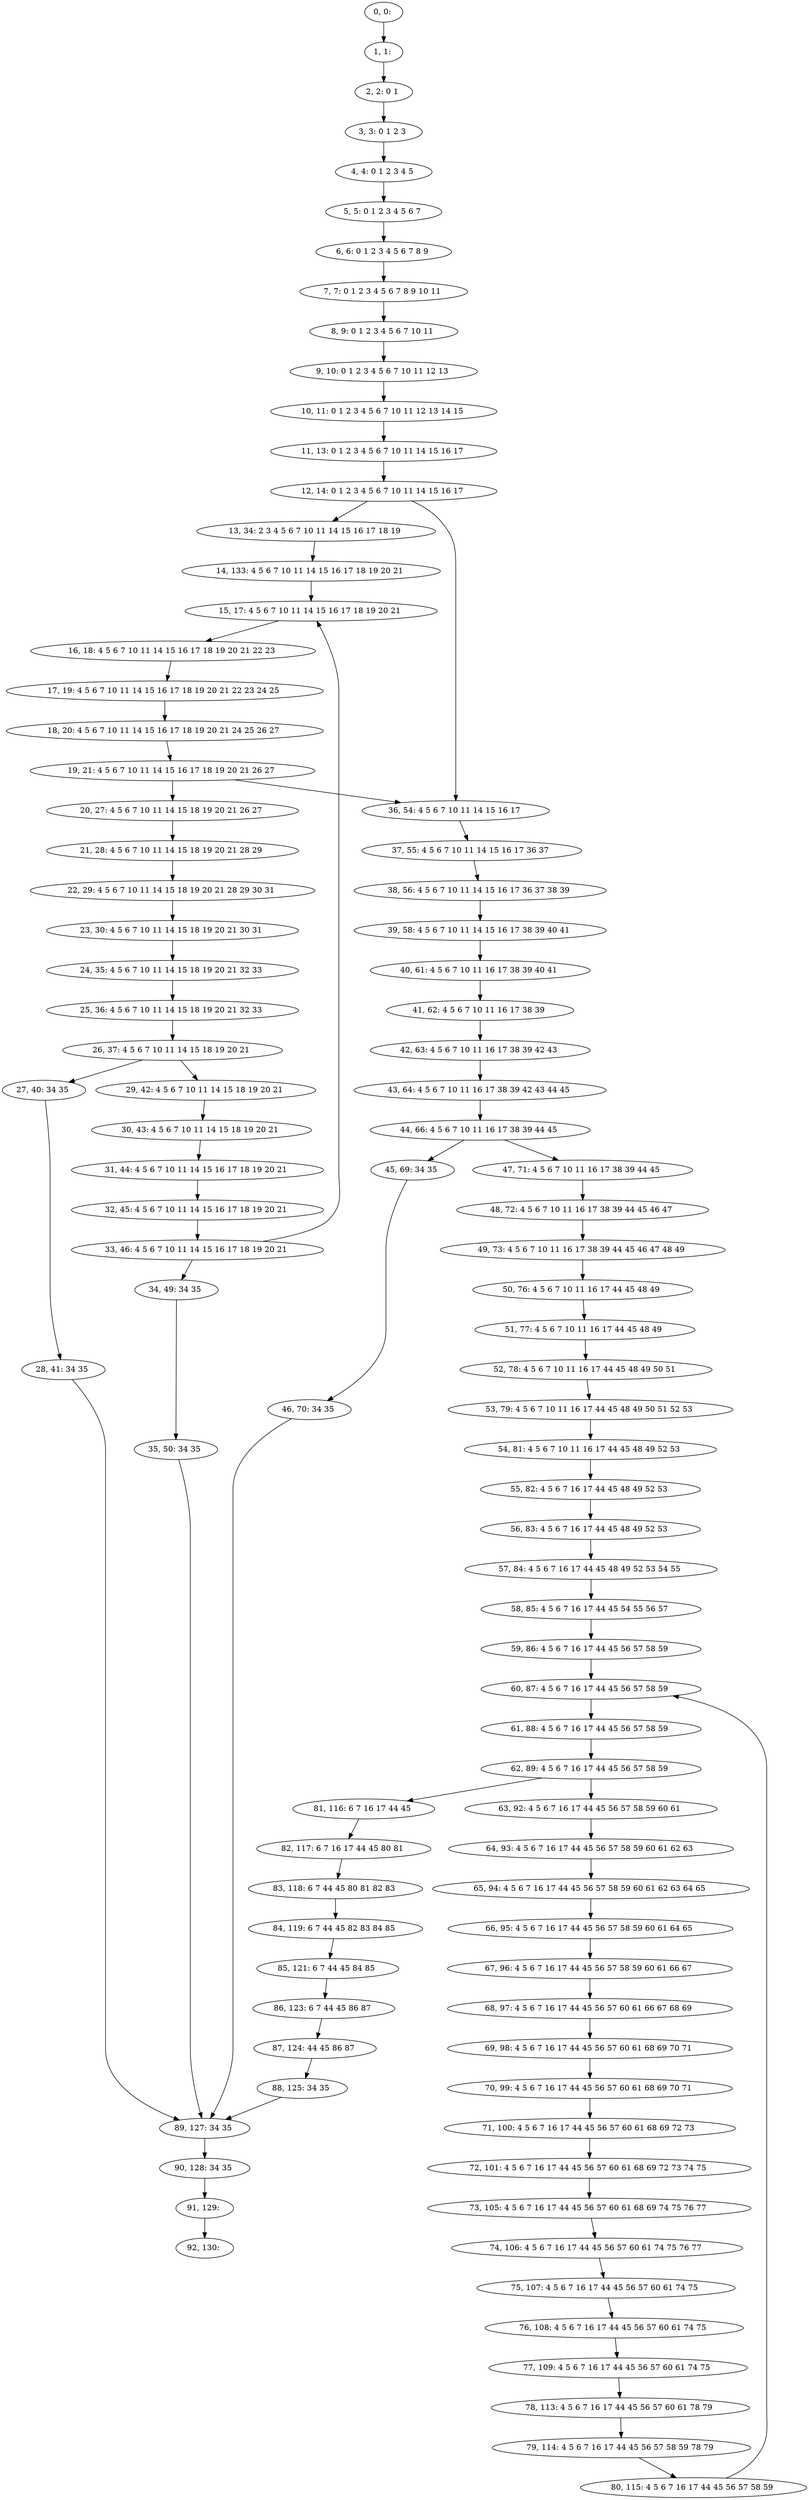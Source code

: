 digraph G {
0[label="0, 0: "];
1[label="1, 1: "];
2[label="2, 2: 0 1 "];
3[label="3, 3: 0 1 2 3 "];
4[label="4, 4: 0 1 2 3 4 5 "];
5[label="5, 5: 0 1 2 3 4 5 6 7 "];
6[label="6, 6: 0 1 2 3 4 5 6 7 8 9 "];
7[label="7, 7: 0 1 2 3 4 5 6 7 8 9 10 11 "];
8[label="8, 9: 0 1 2 3 4 5 6 7 10 11 "];
9[label="9, 10: 0 1 2 3 4 5 6 7 10 11 12 13 "];
10[label="10, 11: 0 1 2 3 4 5 6 7 10 11 12 13 14 15 "];
11[label="11, 13: 0 1 2 3 4 5 6 7 10 11 14 15 16 17 "];
12[label="12, 14: 0 1 2 3 4 5 6 7 10 11 14 15 16 17 "];
13[label="13, 34: 2 3 4 5 6 7 10 11 14 15 16 17 18 19 "];
14[label="14, 133: 4 5 6 7 10 11 14 15 16 17 18 19 20 21 "];
15[label="15, 17: 4 5 6 7 10 11 14 15 16 17 18 19 20 21 "];
16[label="16, 18: 4 5 6 7 10 11 14 15 16 17 18 19 20 21 22 23 "];
17[label="17, 19: 4 5 6 7 10 11 14 15 16 17 18 19 20 21 22 23 24 25 "];
18[label="18, 20: 4 5 6 7 10 11 14 15 16 17 18 19 20 21 24 25 26 27 "];
19[label="19, 21: 4 5 6 7 10 11 14 15 16 17 18 19 20 21 26 27 "];
20[label="20, 27: 4 5 6 7 10 11 14 15 18 19 20 21 26 27 "];
21[label="21, 28: 4 5 6 7 10 11 14 15 18 19 20 21 28 29 "];
22[label="22, 29: 4 5 6 7 10 11 14 15 18 19 20 21 28 29 30 31 "];
23[label="23, 30: 4 5 6 7 10 11 14 15 18 19 20 21 30 31 "];
24[label="24, 35: 4 5 6 7 10 11 14 15 18 19 20 21 32 33 "];
25[label="25, 36: 4 5 6 7 10 11 14 15 18 19 20 21 32 33 "];
26[label="26, 37: 4 5 6 7 10 11 14 15 18 19 20 21 "];
27[label="27, 40: 34 35 "];
28[label="28, 41: 34 35 "];
29[label="29, 42: 4 5 6 7 10 11 14 15 18 19 20 21 "];
30[label="30, 43: 4 5 6 7 10 11 14 15 18 19 20 21 "];
31[label="31, 44: 4 5 6 7 10 11 14 15 16 17 18 19 20 21 "];
32[label="32, 45: 4 5 6 7 10 11 14 15 16 17 18 19 20 21 "];
33[label="33, 46: 4 5 6 7 10 11 14 15 16 17 18 19 20 21 "];
34[label="34, 49: 34 35 "];
35[label="35, 50: 34 35 "];
36[label="36, 54: 4 5 6 7 10 11 14 15 16 17 "];
37[label="37, 55: 4 5 6 7 10 11 14 15 16 17 36 37 "];
38[label="38, 56: 4 5 6 7 10 11 14 15 16 17 36 37 38 39 "];
39[label="39, 58: 4 5 6 7 10 11 14 15 16 17 38 39 40 41 "];
40[label="40, 61: 4 5 6 7 10 11 16 17 38 39 40 41 "];
41[label="41, 62: 4 5 6 7 10 11 16 17 38 39 "];
42[label="42, 63: 4 5 6 7 10 11 16 17 38 39 42 43 "];
43[label="43, 64: 4 5 6 7 10 11 16 17 38 39 42 43 44 45 "];
44[label="44, 66: 4 5 6 7 10 11 16 17 38 39 44 45 "];
45[label="45, 69: 34 35 "];
46[label="46, 70: 34 35 "];
47[label="47, 71: 4 5 6 7 10 11 16 17 38 39 44 45 "];
48[label="48, 72: 4 5 6 7 10 11 16 17 38 39 44 45 46 47 "];
49[label="49, 73: 4 5 6 7 10 11 16 17 38 39 44 45 46 47 48 49 "];
50[label="50, 76: 4 5 6 7 10 11 16 17 44 45 48 49 "];
51[label="51, 77: 4 5 6 7 10 11 16 17 44 45 48 49 "];
52[label="52, 78: 4 5 6 7 10 11 16 17 44 45 48 49 50 51 "];
53[label="53, 79: 4 5 6 7 10 11 16 17 44 45 48 49 50 51 52 53 "];
54[label="54, 81: 4 5 6 7 10 11 16 17 44 45 48 49 52 53 "];
55[label="55, 82: 4 5 6 7 16 17 44 45 48 49 52 53 "];
56[label="56, 83: 4 5 6 7 16 17 44 45 48 49 52 53 "];
57[label="57, 84: 4 5 6 7 16 17 44 45 48 49 52 53 54 55 "];
58[label="58, 85: 4 5 6 7 16 17 44 45 54 55 56 57 "];
59[label="59, 86: 4 5 6 7 16 17 44 45 56 57 58 59 "];
60[label="60, 87: 4 5 6 7 16 17 44 45 56 57 58 59 "];
61[label="61, 88: 4 5 6 7 16 17 44 45 56 57 58 59 "];
62[label="62, 89: 4 5 6 7 16 17 44 45 56 57 58 59 "];
63[label="63, 92: 4 5 6 7 16 17 44 45 56 57 58 59 60 61 "];
64[label="64, 93: 4 5 6 7 16 17 44 45 56 57 58 59 60 61 62 63 "];
65[label="65, 94: 4 5 6 7 16 17 44 45 56 57 58 59 60 61 62 63 64 65 "];
66[label="66, 95: 4 5 6 7 16 17 44 45 56 57 58 59 60 61 64 65 "];
67[label="67, 96: 4 5 6 7 16 17 44 45 56 57 58 59 60 61 66 67 "];
68[label="68, 97: 4 5 6 7 16 17 44 45 56 57 60 61 66 67 68 69 "];
69[label="69, 98: 4 5 6 7 16 17 44 45 56 57 60 61 68 69 70 71 "];
70[label="70, 99: 4 5 6 7 16 17 44 45 56 57 60 61 68 69 70 71 "];
71[label="71, 100: 4 5 6 7 16 17 44 45 56 57 60 61 68 69 72 73 "];
72[label="72, 101: 4 5 6 7 16 17 44 45 56 57 60 61 68 69 72 73 74 75 "];
73[label="73, 105: 4 5 6 7 16 17 44 45 56 57 60 61 68 69 74 75 76 77 "];
74[label="74, 106: 4 5 6 7 16 17 44 45 56 57 60 61 74 75 76 77 "];
75[label="75, 107: 4 5 6 7 16 17 44 45 56 57 60 61 74 75 "];
76[label="76, 108: 4 5 6 7 16 17 44 45 56 57 60 61 74 75 "];
77[label="77, 109: 4 5 6 7 16 17 44 45 56 57 60 61 74 75 "];
78[label="78, 113: 4 5 6 7 16 17 44 45 56 57 60 61 78 79 "];
79[label="79, 114: 4 5 6 7 16 17 44 45 56 57 58 59 78 79 "];
80[label="80, 115: 4 5 6 7 16 17 44 45 56 57 58 59 "];
81[label="81, 116: 6 7 16 17 44 45 "];
82[label="82, 117: 6 7 16 17 44 45 80 81 "];
83[label="83, 118: 6 7 44 45 80 81 82 83 "];
84[label="84, 119: 6 7 44 45 82 83 84 85 "];
85[label="85, 121: 6 7 44 45 84 85 "];
86[label="86, 123: 6 7 44 45 86 87 "];
87[label="87, 124: 44 45 86 87 "];
88[label="88, 125: 34 35 "];
89[label="89, 127: 34 35 "];
90[label="90, 128: 34 35 "];
91[label="91, 129: "];
92[label="92, 130: "];
0->1 ;
1->2 ;
2->3 ;
3->4 ;
4->5 ;
5->6 ;
6->7 ;
7->8 ;
8->9 ;
9->10 ;
10->11 ;
11->12 ;
12->13 ;
12->36 ;
13->14 ;
14->15 ;
15->16 ;
16->17 ;
17->18 ;
18->19 ;
19->20 ;
19->36 ;
20->21 ;
21->22 ;
22->23 ;
23->24 ;
24->25 ;
25->26 ;
26->27 ;
26->29 ;
27->28 ;
28->89 ;
29->30 ;
30->31 ;
31->32 ;
32->33 ;
33->34 ;
33->15 ;
34->35 ;
35->89 ;
36->37 ;
37->38 ;
38->39 ;
39->40 ;
40->41 ;
41->42 ;
42->43 ;
43->44 ;
44->45 ;
44->47 ;
45->46 ;
46->89 ;
47->48 ;
48->49 ;
49->50 ;
50->51 ;
51->52 ;
52->53 ;
53->54 ;
54->55 ;
55->56 ;
56->57 ;
57->58 ;
58->59 ;
59->60 ;
60->61 ;
61->62 ;
62->63 ;
62->81 ;
63->64 ;
64->65 ;
65->66 ;
66->67 ;
67->68 ;
68->69 ;
69->70 ;
70->71 ;
71->72 ;
72->73 ;
73->74 ;
74->75 ;
75->76 ;
76->77 ;
77->78 ;
78->79 ;
79->80 ;
80->60 ;
81->82 ;
82->83 ;
83->84 ;
84->85 ;
85->86 ;
86->87 ;
87->88 ;
88->89 ;
89->90 ;
90->91 ;
91->92 ;
}
